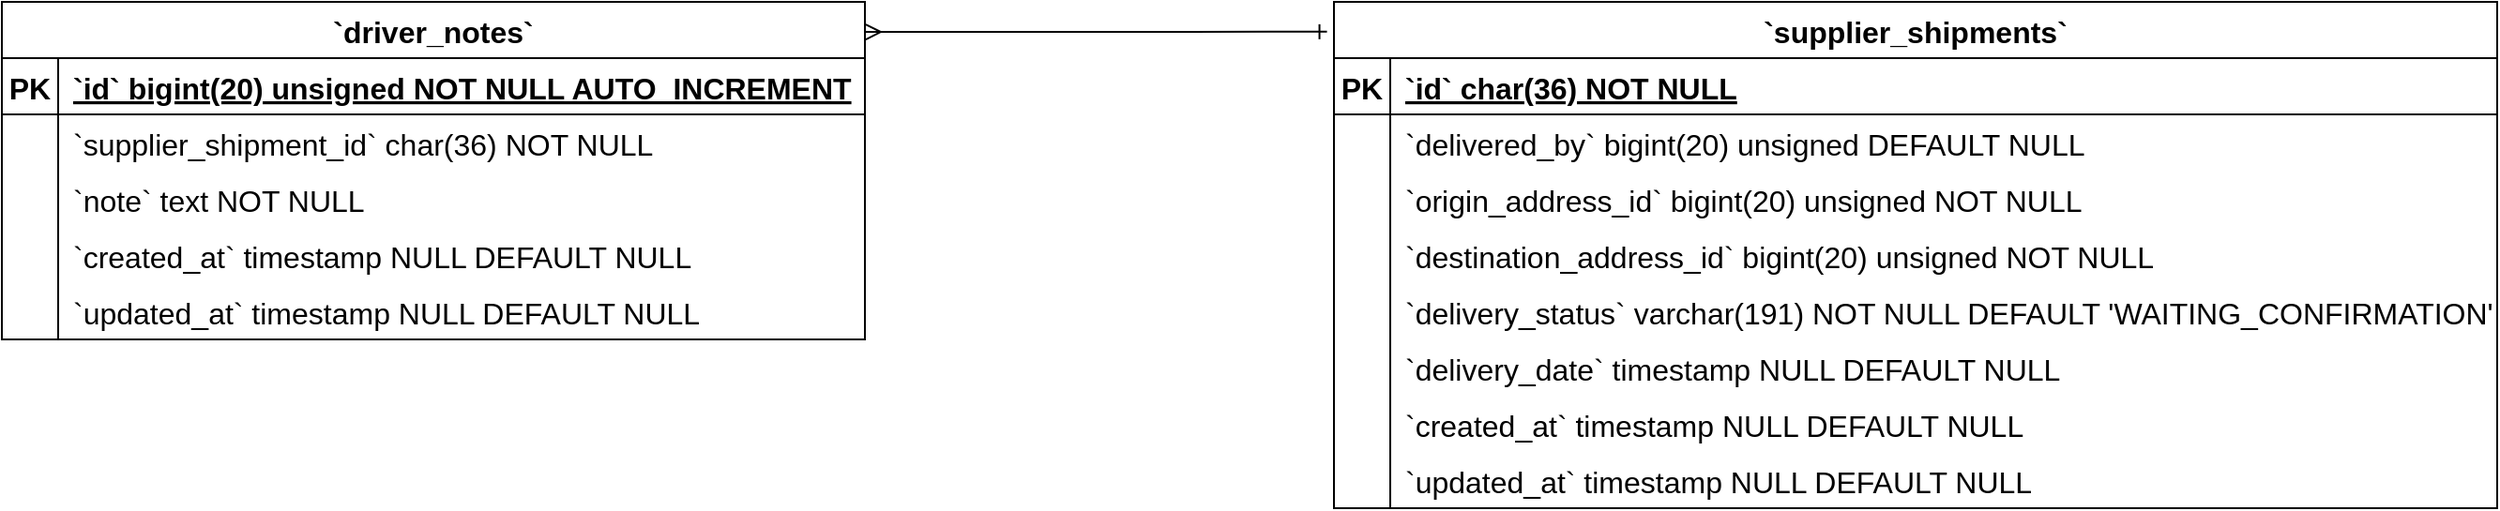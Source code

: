 <mxfile version="24.3.1" type="github">
  <diagram name="Page-1" id="pkiUXYL8Hh37BcKhQp7I">
    <mxGraphModel dx="2835" dy="1030" grid="1" gridSize="10" guides="1" tooltips="1" connect="1" arrows="1" fold="1" page="1" pageScale="1" pageWidth="850" pageHeight="1100" math="0" shadow="0">
      <root>
        <mxCell id="0" />
        <mxCell id="1" parent="0" />
        <mxCell id="WfbLax-YNoEmsFN0fI73-1" value="`driver_notes`" style="shape=table;startSize=30;container=1;collapsible=1;childLayout=tableLayout;fixedRows=1;rowLines=0;fontStyle=1;align=center;resizeLast=1;fontSize=16;" parent="1" vertex="1">
          <mxGeometry x="-280" y="80" width="460" height="180" as="geometry" />
        </mxCell>
        <mxCell id="WfbLax-YNoEmsFN0fI73-2" value="" style="shape=tableRow;horizontal=0;startSize=0;swimlaneHead=0;swimlaneBody=0;fillColor=none;collapsible=0;dropTarget=0;points=[[0,0.5],[1,0.5]];portConstraint=eastwest;strokeColor=inherit;top=0;left=0;right=0;bottom=1;fontSize=16;" parent="WfbLax-YNoEmsFN0fI73-1" vertex="1">
          <mxGeometry y="30" width="460" height="30" as="geometry" />
        </mxCell>
        <mxCell id="WfbLax-YNoEmsFN0fI73-3" value="PK" style="shape=partialRectangle;overflow=hidden;connectable=0;fillColor=none;strokeColor=inherit;top=0;left=0;bottom=0;right=0;fontStyle=1;fontSize=16;" parent="WfbLax-YNoEmsFN0fI73-2" vertex="1">
          <mxGeometry width="30" height="30" as="geometry">
            <mxRectangle width="30" height="30" as="alternateBounds" />
          </mxGeometry>
        </mxCell>
        <mxCell id="WfbLax-YNoEmsFN0fI73-4" value="`id` bigint(20) unsigned NOT NULL AUTO_INCREMENT" style="shape=partialRectangle;overflow=hidden;connectable=0;fillColor=none;align=left;strokeColor=inherit;top=0;left=0;bottom=0;right=0;spacingLeft=6;fontStyle=5;fontSize=16;" parent="WfbLax-YNoEmsFN0fI73-2" vertex="1">
          <mxGeometry x="30" width="430" height="30" as="geometry">
            <mxRectangle width="430" height="30" as="alternateBounds" />
          </mxGeometry>
        </mxCell>
        <mxCell id="WfbLax-YNoEmsFN0fI73-5" value="" style="shape=tableRow;horizontal=0;startSize=0;swimlaneHead=0;swimlaneBody=0;fillColor=none;collapsible=0;dropTarget=0;points=[[0,0.5],[1,0.5]];portConstraint=eastwest;strokeColor=inherit;top=0;left=0;right=0;bottom=0;fontSize=16;" parent="WfbLax-YNoEmsFN0fI73-1" vertex="1">
          <mxGeometry y="60" width="460" height="30" as="geometry" />
        </mxCell>
        <mxCell id="WfbLax-YNoEmsFN0fI73-6" value="" style="shape=partialRectangle;overflow=hidden;connectable=0;fillColor=none;strokeColor=inherit;top=0;left=0;bottom=0;right=0;fontSize=16;" parent="WfbLax-YNoEmsFN0fI73-5" vertex="1">
          <mxGeometry width="30" height="30" as="geometry">
            <mxRectangle width="30" height="30" as="alternateBounds" />
          </mxGeometry>
        </mxCell>
        <mxCell id="WfbLax-YNoEmsFN0fI73-7" value="`supplier_shipment_id` char(36) NOT NULL" style="shape=partialRectangle;overflow=hidden;connectable=0;fillColor=none;align=left;strokeColor=inherit;top=0;left=0;bottom=0;right=0;spacingLeft=6;fontSize=16;" parent="WfbLax-YNoEmsFN0fI73-5" vertex="1">
          <mxGeometry x="30" width="430" height="30" as="geometry">
            <mxRectangle width="430" height="30" as="alternateBounds" />
          </mxGeometry>
        </mxCell>
        <mxCell id="WfbLax-YNoEmsFN0fI73-8" value="" style="shape=tableRow;horizontal=0;startSize=0;swimlaneHead=0;swimlaneBody=0;fillColor=none;collapsible=0;dropTarget=0;points=[[0,0.5],[1,0.5]];portConstraint=eastwest;strokeColor=inherit;top=0;left=0;right=0;bottom=0;fontSize=16;" parent="WfbLax-YNoEmsFN0fI73-1" vertex="1">
          <mxGeometry y="90" width="460" height="30" as="geometry" />
        </mxCell>
        <mxCell id="WfbLax-YNoEmsFN0fI73-9" value="" style="shape=partialRectangle;overflow=hidden;connectable=0;fillColor=none;strokeColor=inherit;top=0;left=0;bottom=0;right=0;fontSize=16;" parent="WfbLax-YNoEmsFN0fI73-8" vertex="1">
          <mxGeometry width="30" height="30" as="geometry">
            <mxRectangle width="30" height="30" as="alternateBounds" />
          </mxGeometry>
        </mxCell>
        <mxCell id="WfbLax-YNoEmsFN0fI73-10" value="`note` text NOT NULL" style="shape=partialRectangle;overflow=hidden;connectable=0;fillColor=none;align=left;strokeColor=inherit;top=0;left=0;bottom=0;right=0;spacingLeft=6;fontSize=16;" parent="WfbLax-YNoEmsFN0fI73-8" vertex="1">
          <mxGeometry x="30" width="430" height="30" as="geometry">
            <mxRectangle width="430" height="30" as="alternateBounds" />
          </mxGeometry>
        </mxCell>
        <mxCell id="WfbLax-YNoEmsFN0fI73-11" value="" style="shape=tableRow;horizontal=0;startSize=0;swimlaneHead=0;swimlaneBody=0;fillColor=none;collapsible=0;dropTarget=0;points=[[0,0.5],[1,0.5]];portConstraint=eastwest;strokeColor=inherit;top=0;left=0;right=0;bottom=0;fontSize=16;" parent="WfbLax-YNoEmsFN0fI73-1" vertex="1">
          <mxGeometry y="120" width="460" height="30" as="geometry" />
        </mxCell>
        <mxCell id="WfbLax-YNoEmsFN0fI73-12" value="" style="shape=partialRectangle;overflow=hidden;connectable=0;fillColor=none;strokeColor=inherit;top=0;left=0;bottom=0;right=0;fontSize=16;" parent="WfbLax-YNoEmsFN0fI73-11" vertex="1">
          <mxGeometry width="30" height="30" as="geometry">
            <mxRectangle width="30" height="30" as="alternateBounds" />
          </mxGeometry>
        </mxCell>
        <mxCell id="WfbLax-YNoEmsFN0fI73-13" value="`created_at` timestamp NULL DEFAULT NULL" style="shape=partialRectangle;overflow=hidden;connectable=0;fillColor=none;align=left;strokeColor=inherit;top=0;left=0;bottom=0;right=0;spacingLeft=6;fontSize=16;" parent="WfbLax-YNoEmsFN0fI73-11" vertex="1">
          <mxGeometry x="30" width="430" height="30" as="geometry">
            <mxRectangle width="430" height="30" as="alternateBounds" />
          </mxGeometry>
        </mxCell>
        <mxCell id="WfbLax-YNoEmsFN0fI73-14" value="" style="shape=tableRow;horizontal=0;startSize=0;swimlaneHead=0;swimlaneBody=0;fillColor=none;collapsible=0;dropTarget=0;points=[[0,0.5],[1,0.5]];portConstraint=eastwest;strokeColor=inherit;top=0;left=0;right=0;bottom=0;fontSize=16;" parent="WfbLax-YNoEmsFN0fI73-1" vertex="1">
          <mxGeometry y="150" width="460" height="30" as="geometry" />
        </mxCell>
        <mxCell id="WfbLax-YNoEmsFN0fI73-15" value="" style="shape=partialRectangle;overflow=hidden;connectable=0;fillColor=none;strokeColor=inherit;top=0;left=0;bottom=0;right=0;fontSize=16;" parent="WfbLax-YNoEmsFN0fI73-14" vertex="1">
          <mxGeometry width="30" height="30" as="geometry">
            <mxRectangle width="30" height="30" as="alternateBounds" />
          </mxGeometry>
        </mxCell>
        <mxCell id="WfbLax-YNoEmsFN0fI73-16" value="`updated_at` timestamp NULL DEFAULT NULL" style="shape=partialRectangle;overflow=hidden;connectable=0;fillColor=none;align=left;strokeColor=inherit;top=0;left=0;bottom=0;right=0;spacingLeft=6;fontSize=16;" parent="WfbLax-YNoEmsFN0fI73-14" vertex="1">
          <mxGeometry x="30" width="430" height="30" as="geometry">
            <mxRectangle width="430" height="30" as="alternateBounds" />
          </mxGeometry>
        </mxCell>
        <mxCell id="WfbLax-YNoEmsFN0fI73-17" value="`supplier_shipments`" style="shape=table;startSize=30;container=1;collapsible=1;childLayout=tableLayout;fixedRows=1;rowLines=0;fontStyle=1;align=center;resizeLast=1;fontSize=16;" parent="1" vertex="1">
          <mxGeometry x="430" y="80" width="620" height="270" as="geometry" />
        </mxCell>
        <mxCell id="WfbLax-YNoEmsFN0fI73-18" value="" style="shape=tableRow;horizontal=0;startSize=0;swimlaneHead=0;swimlaneBody=0;fillColor=none;collapsible=0;dropTarget=0;points=[[0,0.5],[1,0.5]];portConstraint=eastwest;strokeColor=inherit;top=0;left=0;right=0;bottom=1;fontSize=16;" parent="WfbLax-YNoEmsFN0fI73-17" vertex="1">
          <mxGeometry y="30" width="620" height="30" as="geometry" />
        </mxCell>
        <mxCell id="WfbLax-YNoEmsFN0fI73-19" value="PK" style="shape=partialRectangle;overflow=hidden;connectable=0;fillColor=none;strokeColor=inherit;top=0;left=0;bottom=0;right=0;fontStyle=1;fontSize=16;" parent="WfbLax-YNoEmsFN0fI73-18" vertex="1">
          <mxGeometry width="30" height="30" as="geometry">
            <mxRectangle width="30" height="30" as="alternateBounds" />
          </mxGeometry>
        </mxCell>
        <mxCell id="WfbLax-YNoEmsFN0fI73-20" value="`id` char(36) NOT NULL" style="shape=partialRectangle;overflow=hidden;connectable=0;fillColor=none;align=left;strokeColor=inherit;top=0;left=0;bottom=0;right=0;spacingLeft=6;fontStyle=5;fontSize=16;" parent="WfbLax-YNoEmsFN0fI73-18" vertex="1">
          <mxGeometry x="30" width="590" height="30" as="geometry">
            <mxRectangle width="590" height="30" as="alternateBounds" />
          </mxGeometry>
        </mxCell>
        <mxCell id="WfbLax-YNoEmsFN0fI73-21" value="" style="shape=tableRow;horizontal=0;startSize=0;swimlaneHead=0;swimlaneBody=0;fillColor=none;collapsible=0;dropTarget=0;points=[[0,0.5],[1,0.5]];portConstraint=eastwest;strokeColor=inherit;top=0;left=0;right=0;bottom=0;fontSize=16;" parent="WfbLax-YNoEmsFN0fI73-17" vertex="1">
          <mxGeometry y="60" width="620" height="30" as="geometry" />
        </mxCell>
        <mxCell id="WfbLax-YNoEmsFN0fI73-22" value="" style="shape=partialRectangle;overflow=hidden;connectable=0;fillColor=none;strokeColor=inherit;top=0;left=0;bottom=0;right=0;fontSize=16;" parent="WfbLax-YNoEmsFN0fI73-21" vertex="1">
          <mxGeometry width="30" height="30" as="geometry">
            <mxRectangle width="30" height="30" as="alternateBounds" />
          </mxGeometry>
        </mxCell>
        <mxCell id="WfbLax-YNoEmsFN0fI73-23" value="`delivered_by` bigint(20) unsigned DEFAULT NULL" style="shape=partialRectangle;overflow=hidden;connectable=0;fillColor=none;align=left;strokeColor=inherit;top=0;left=0;bottom=0;right=0;spacingLeft=6;fontSize=16;" parent="WfbLax-YNoEmsFN0fI73-21" vertex="1">
          <mxGeometry x="30" width="590" height="30" as="geometry">
            <mxRectangle width="590" height="30" as="alternateBounds" />
          </mxGeometry>
        </mxCell>
        <mxCell id="WfbLax-YNoEmsFN0fI73-24" value="" style="shape=tableRow;horizontal=0;startSize=0;swimlaneHead=0;swimlaneBody=0;fillColor=none;collapsible=0;dropTarget=0;points=[[0,0.5],[1,0.5]];portConstraint=eastwest;strokeColor=inherit;top=0;left=0;right=0;bottom=0;fontSize=16;" parent="WfbLax-YNoEmsFN0fI73-17" vertex="1">
          <mxGeometry y="90" width="620" height="30" as="geometry" />
        </mxCell>
        <mxCell id="WfbLax-YNoEmsFN0fI73-25" value="" style="shape=partialRectangle;overflow=hidden;connectable=0;fillColor=none;strokeColor=inherit;top=0;left=0;bottom=0;right=0;fontSize=16;" parent="WfbLax-YNoEmsFN0fI73-24" vertex="1">
          <mxGeometry width="30" height="30" as="geometry">
            <mxRectangle width="30" height="30" as="alternateBounds" />
          </mxGeometry>
        </mxCell>
        <mxCell id="WfbLax-YNoEmsFN0fI73-26" value="`origin_address_id` bigint(20) unsigned NOT NULL" style="shape=partialRectangle;overflow=hidden;connectable=0;fillColor=none;align=left;strokeColor=inherit;top=0;left=0;bottom=0;right=0;spacingLeft=6;fontSize=16;" parent="WfbLax-YNoEmsFN0fI73-24" vertex="1">
          <mxGeometry x="30" width="590" height="30" as="geometry">
            <mxRectangle width="590" height="30" as="alternateBounds" />
          </mxGeometry>
        </mxCell>
        <mxCell id="WfbLax-YNoEmsFN0fI73-27" value="" style="shape=tableRow;horizontal=0;startSize=0;swimlaneHead=0;swimlaneBody=0;fillColor=none;collapsible=0;dropTarget=0;points=[[0,0.5],[1,0.5]];portConstraint=eastwest;strokeColor=inherit;top=0;left=0;right=0;bottom=0;fontSize=16;" parent="WfbLax-YNoEmsFN0fI73-17" vertex="1">
          <mxGeometry y="120" width="620" height="30" as="geometry" />
        </mxCell>
        <mxCell id="WfbLax-YNoEmsFN0fI73-28" value="" style="shape=partialRectangle;overflow=hidden;connectable=0;fillColor=none;strokeColor=inherit;top=0;left=0;bottom=0;right=0;fontSize=16;" parent="WfbLax-YNoEmsFN0fI73-27" vertex="1">
          <mxGeometry width="30" height="30" as="geometry">
            <mxRectangle width="30" height="30" as="alternateBounds" />
          </mxGeometry>
        </mxCell>
        <mxCell id="WfbLax-YNoEmsFN0fI73-29" value="`destination_address_id` bigint(20) unsigned NOT NULL" style="shape=partialRectangle;overflow=hidden;connectable=0;fillColor=none;align=left;strokeColor=inherit;top=0;left=0;bottom=0;right=0;spacingLeft=6;fontSize=16;" parent="WfbLax-YNoEmsFN0fI73-27" vertex="1">
          <mxGeometry x="30" width="590" height="30" as="geometry">
            <mxRectangle width="590" height="30" as="alternateBounds" />
          </mxGeometry>
        </mxCell>
        <mxCell id="WfbLax-YNoEmsFN0fI73-30" value="" style="shape=tableRow;horizontal=0;startSize=0;swimlaneHead=0;swimlaneBody=0;fillColor=none;collapsible=0;dropTarget=0;points=[[0,0.5],[1,0.5]];portConstraint=eastwest;strokeColor=inherit;top=0;left=0;right=0;bottom=0;fontSize=16;" parent="WfbLax-YNoEmsFN0fI73-17" vertex="1">
          <mxGeometry y="150" width="620" height="30" as="geometry" />
        </mxCell>
        <mxCell id="WfbLax-YNoEmsFN0fI73-31" value="" style="shape=partialRectangle;overflow=hidden;connectable=0;fillColor=none;strokeColor=inherit;top=0;left=0;bottom=0;right=0;fontSize=16;" parent="WfbLax-YNoEmsFN0fI73-30" vertex="1">
          <mxGeometry width="30" height="30" as="geometry">
            <mxRectangle width="30" height="30" as="alternateBounds" />
          </mxGeometry>
        </mxCell>
        <mxCell id="WfbLax-YNoEmsFN0fI73-32" value="`delivery_status` varchar(191) NOT NULL DEFAULT &#39;WAITING_CONFIRMATION&#39;" style="shape=partialRectangle;overflow=hidden;connectable=0;fillColor=none;align=left;strokeColor=inherit;top=0;left=0;bottom=0;right=0;spacingLeft=6;fontSize=16;" parent="WfbLax-YNoEmsFN0fI73-30" vertex="1">
          <mxGeometry x="30" width="590" height="30" as="geometry">
            <mxRectangle width="590" height="30" as="alternateBounds" />
          </mxGeometry>
        </mxCell>
        <mxCell id="WfbLax-YNoEmsFN0fI73-33" value="" style="shape=tableRow;horizontal=0;startSize=0;swimlaneHead=0;swimlaneBody=0;fillColor=none;collapsible=0;dropTarget=0;points=[[0,0.5],[1,0.5]];portConstraint=eastwest;strokeColor=inherit;top=0;left=0;right=0;bottom=0;fontSize=16;" parent="WfbLax-YNoEmsFN0fI73-17" vertex="1">
          <mxGeometry y="180" width="620" height="30" as="geometry" />
        </mxCell>
        <mxCell id="WfbLax-YNoEmsFN0fI73-34" value="" style="shape=partialRectangle;overflow=hidden;connectable=0;fillColor=none;strokeColor=inherit;top=0;left=0;bottom=0;right=0;fontSize=16;" parent="WfbLax-YNoEmsFN0fI73-33" vertex="1">
          <mxGeometry width="30" height="30" as="geometry">
            <mxRectangle width="30" height="30" as="alternateBounds" />
          </mxGeometry>
        </mxCell>
        <mxCell id="WfbLax-YNoEmsFN0fI73-35" value="`delivery_date` timestamp NULL DEFAULT NULL" style="shape=partialRectangle;overflow=hidden;connectable=0;fillColor=none;align=left;strokeColor=inherit;top=0;left=0;bottom=0;right=0;spacingLeft=6;fontSize=16;" parent="WfbLax-YNoEmsFN0fI73-33" vertex="1">
          <mxGeometry x="30" width="590" height="30" as="geometry">
            <mxRectangle width="590" height="30" as="alternateBounds" />
          </mxGeometry>
        </mxCell>
        <mxCell id="WfbLax-YNoEmsFN0fI73-36" value="" style="shape=tableRow;horizontal=0;startSize=0;swimlaneHead=0;swimlaneBody=0;fillColor=none;collapsible=0;dropTarget=0;points=[[0,0.5],[1,0.5]];portConstraint=eastwest;strokeColor=inherit;top=0;left=0;right=0;bottom=0;fontSize=16;" parent="WfbLax-YNoEmsFN0fI73-17" vertex="1">
          <mxGeometry y="210" width="620" height="30" as="geometry" />
        </mxCell>
        <mxCell id="WfbLax-YNoEmsFN0fI73-37" value="" style="shape=partialRectangle;overflow=hidden;connectable=0;fillColor=none;strokeColor=inherit;top=0;left=0;bottom=0;right=0;fontSize=16;" parent="WfbLax-YNoEmsFN0fI73-36" vertex="1">
          <mxGeometry width="30" height="30" as="geometry">
            <mxRectangle width="30" height="30" as="alternateBounds" />
          </mxGeometry>
        </mxCell>
        <mxCell id="WfbLax-YNoEmsFN0fI73-38" value="`created_at` timestamp NULL DEFAULT NULL" style="shape=partialRectangle;overflow=hidden;connectable=0;fillColor=none;align=left;strokeColor=inherit;top=0;left=0;bottom=0;right=0;spacingLeft=6;fontSize=16;" parent="WfbLax-YNoEmsFN0fI73-36" vertex="1">
          <mxGeometry x="30" width="590" height="30" as="geometry">
            <mxRectangle width="590" height="30" as="alternateBounds" />
          </mxGeometry>
        </mxCell>
        <mxCell id="WfbLax-YNoEmsFN0fI73-39" value="" style="shape=tableRow;horizontal=0;startSize=0;swimlaneHead=0;swimlaneBody=0;fillColor=none;collapsible=0;dropTarget=0;points=[[0,0.5],[1,0.5]];portConstraint=eastwest;strokeColor=inherit;top=0;left=0;right=0;bottom=0;fontSize=16;" parent="WfbLax-YNoEmsFN0fI73-17" vertex="1">
          <mxGeometry y="240" width="620" height="30" as="geometry" />
        </mxCell>
        <mxCell id="WfbLax-YNoEmsFN0fI73-40" value="" style="shape=partialRectangle;overflow=hidden;connectable=0;fillColor=none;strokeColor=inherit;top=0;left=0;bottom=0;right=0;fontSize=16;" parent="WfbLax-YNoEmsFN0fI73-39" vertex="1">
          <mxGeometry width="30" height="30" as="geometry">
            <mxRectangle width="30" height="30" as="alternateBounds" />
          </mxGeometry>
        </mxCell>
        <mxCell id="WfbLax-YNoEmsFN0fI73-41" value="`updated_at` timestamp NULL DEFAULT NULL" style="shape=partialRectangle;overflow=hidden;connectable=0;fillColor=none;align=left;strokeColor=inherit;top=0;left=0;bottom=0;right=0;spacingLeft=6;fontSize=16;" parent="WfbLax-YNoEmsFN0fI73-39" vertex="1">
          <mxGeometry x="30" width="590" height="30" as="geometry">
            <mxRectangle width="590" height="30" as="alternateBounds" />
          </mxGeometry>
        </mxCell>
        <mxCell id="WfbLax-YNoEmsFN0fI73-42" value="" style="edgeStyle=entityRelationEdgeStyle;fontSize=12;html=1;endArrow=ERmany;rounded=0;entryX=1.001;entryY=0.089;entryDx=0;entryDy=0;entryPerimeter=0;exitX=-0.006;exitY=0.059;exitDx=0;exitDy=0;exitPerimeter=0;endFill=0;startArrow=ERone;startFill=0;" parent="1" source="WfbLax-YNoEmsFN0fI73-17" target="WfbLax-YNoEmsFN0fI73-1" edge="1">
          <mxGeometry width="100" height="100" relative="1" as="geometry">
            <mxPoint x="360" y="370" as="sourcePoint" />
            <mxPoint x="460" y="270" as="targetPoint" />
          </mxGeometry>
        </mxCell>
      </root>
    </mxGraphModel>
  </diagram>
</mxfile>
